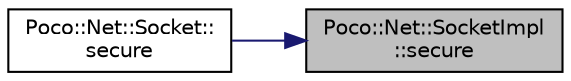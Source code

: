 digraph "Poco::Net::SocketImpl::secure"
{
 // LATEX_PDF_SIZE
  edge [fontname="Helvetica",fontsize="10",labelfontname="Helvetica",labelfontsize="10"];
  node [fontname="Helvetica",fontsize="10",shape=record];
  rankdir="RL";
  Node1 [label="Poco::Net::SocketImpl\l::secure",height=0.2,width=0.4,color="black", fillcolor="grey75", style="filled", fontcolor="black",tooltip=" "];
  Node1 -> Node2 [dir="back",color="midnightblue",fontsize="10",style="solid"];
  Node2 [label="Poco::Net::Socket::\lsecure",height=0.2,width=0.4,color="black", fillcolor="white", style="filled",URL="$classPoco_1_1Net_1_1Socket.html#a5e1fb2fd8fc7b70f3c34e8f6371bdd63",tooltip="Returns the SocketImpl for this socket."];
}
